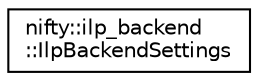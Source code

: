 digraph "Graphical Class Hierarchy"
{
  edge [fontname="Helvetica",fontsize="10",labelfontname="Helvetica",labelfontsize="10"];
  node [fontname="Helvetica",fontsize="10",shape=record];
  rankdir="LR";
  Node1 [label="nifty::ilp_backend\l::IlpBackendSettings",height=0.2,width=0.4,color="black", fillcolor="white", style="filled",URL="$structnifty_1_1ilp__backend_1_1IlpBackendSettings.html"];
}
